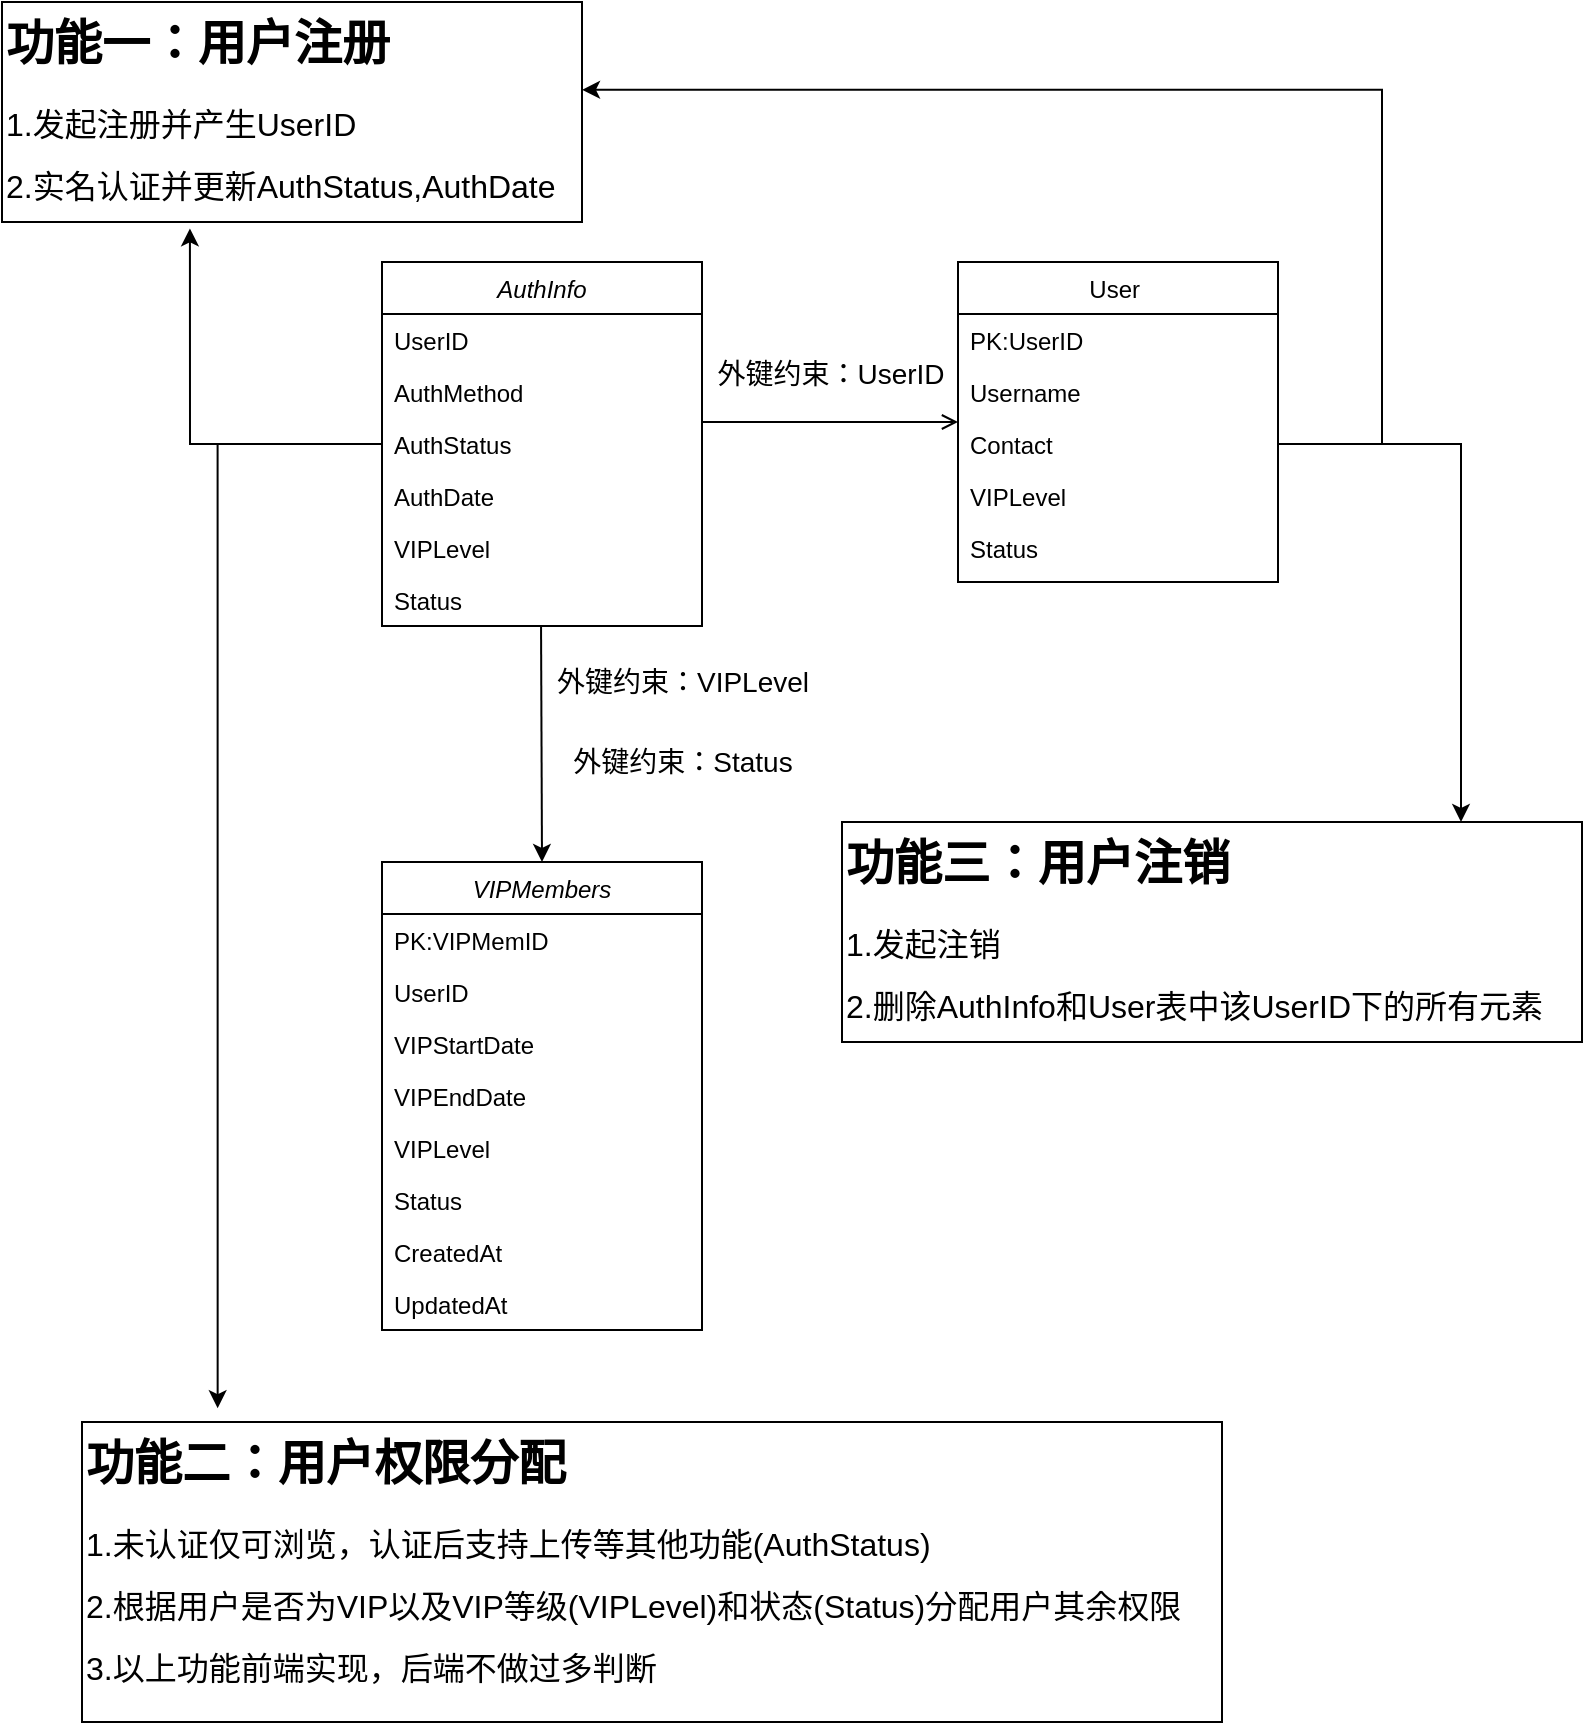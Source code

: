 <mxfile version="24.2.5" type="device">
  <diagram id="C5RBs43oDa-KdzZeNtuy" name="Page-1">
    <mxGraphModel dx="1194" dy="1826" grid="1" gridSize="10" guides="1" tooltips="1" connect="1" arrows="1" fold="1" page="1" pageScale="1" pageWidth="827" pageHeight="1169" math="0" shadow="0">
      <root>
        <mxCell id="WIyWlLk6GJQsqaUBKTNV-0" />
        <mxCell id="WIyWlLk6GJQsqaUBKTNV-1" parent="WIyWlLk6GJQsqaUBKTNV-0" />
        <mxCell id="zkfFHV4jXpPFQw0GAbJ--0" value="AuthInfo" style="swimlane;fontStyle=2;align=center;verticalAlign=top;childLayout=stackLayout;horizontal=1;startSize=26;horizontalStack=0;resizeParent=1;resizeLast=0;collapsible=1;marginBottom=0;rounded=0;shadow=0;strokeWidth=1;" parent="WIyWlLk6GJQsqaUBKTNV-1" vertex="1">
          <mxGeometry x="220" y="120" width="160" height="182" as="geometry">
            <mxRectangle x="220" y="120" width="160" height="26" as="alternateBounds" />
          </mxGeometry>
        </mxCell>
        <mxCell id="zkfFHV4jXpPFQw0GAbJ--1" value="UserID" style="text;align=left;verticalAlign=top;spacingLeft=4;spacingRight=4;overflow=hidden;rotatable=0;points=[[0,0.5],[1,0.5]];portConstraint=eastwest;" parent="zkfFHV4jXpPFQw0GAbJ--0" vertex="1">
          <mxGeometry y="26" width="160" height="26" as="geometry" />
        </mxCell>
        <mxCell id="zkfFHV4jXpPFQw0GAbJ--2" value="AuthMethod" style="text;align=left;verticalAlign=top;spacingLeft=4;spacingRight=4;overflow=hidden;rotatable=0;points=[[0,0.5],[1,0.5]];portConstraint=eastwest;rounded=0;shadow=0;html=0;" parent="zkfFHV4jXpPFQw0GAbJ--0" vertex="1">
          <mxGeometry y="52" width="160" height="26" as="geometry" />
        </mxCell>
        <mxCell id="zkfFHV4jXpPFQw0GAbJ--3" value="AuthStatus" style="text;align=left;verticalAlign=top;spacingLeft=4;spacingRight=4;overflow=hidden;rotatable=0;points=[[0,0.5],[1,0.5]];portConstraint=eastwest;rounded=0;shadow=0;html=0;" parent="zkfFHV4jXpPFQw0GAbJ--0" vertex="1">
          <mxGeometry y="78" width="160" height="26" as="geometry" />
        </mxCell>
        <mxCell id="zkfFHV4jXpPFQw0GAbJ--5" value="AuthDate" style="text;align=left;verticalAlign=top;spacingLeft=4;spacingRight=4;overflow=hidden;rotatable=0;points=[[0,0.5],[1,0.5]];portConstraint=eastwest;" parent="zkfFHV4jXpPFQw0GAbJ--0" vertex="1">
          <mxGeometry y="104" width="160" height="26" as="geometry" />
        </mxCell>
        <mxCell id="W47_JKM9ngyhWItxpHvx-0" value="VIPLevel" style="text;align=left;verticalAlign=top;spacingLeft=4;spacingRight=4;overflow=hidden;rotatable=0;points=[[0,0.5],[1,0.5]];portConstraint=eastwest;" parent="zkfFHV4jXpPFQw0GAbJ--0" vertex="1">
          <mxGeometry y="130" width="160" height="26" as="geometry" />
        </mxCell>
        <mxCell id="W47_JKM9ngyhWItxpHvx-1" value="Status" style="text;align=left;verticalAlign=top;spacingLeft=4;spacingRight=4;overflow=hidden;rotatable=0;points=[[0,0.5],[1,0.5]];portConstraint=eastwest;" parent="zkfFHV4jXpPFQw0GAbJ--0" vertex="1">
          <mxGeometry y="156" width="160" height="26" as="geometry" />
        </mxCell>
        <mxCell id="zkfFHV4jXpPFQw0GAbJ--17" value="User " style="swimlane;fontStyle=0;align=center;verticalAlign=top;childLayout=stackLayout;horizontal=1;startSize=26;horizontalStack=0;resizeParent=1;resizeLast=0;collapsible=1;marginBottom=0;rounded=0;shadow=0;strokeWidth=1;" parent="WIyWlLk6GJQsqaUBKTNV-1" vertex="1">
          <mxGeometry x="508" y="120" width="160" height="160" as="geometry">
            <mxRectangle x="550" y="140" width="160" height="26" as="alternateBounds" />
          </mxGeometry>
        </mxCell>
        <mxCell id="zkfFHV4jXpPFQw0GAbJ--18" value="PK:UserID" style="text;align=left;verticalAlign=top;spacingLeft=4;spacingRight=4;overflow=hidden;rotatable=0;points=[[0,0.5],[1,0.5]];portConstraint=eastwest;" parent="zkfFHV4jXpPFQw0GAbJ--17" vertex="1">
          <mxGeometry y="26" width="160" height="26" as="geometry" />
        </mxCell>
        <mxCell id="zkfFHV4jXpPFQw0GAbJ--19" value="Username" style="text;align=left;verticalAlign=top;spacingLeft=4;spacingRight=4;overflow=hidden;rotatable=0;points=[[0,0.5],[1,0.5]];portConstraint=eastwest;rounded=0;shadow=0;html=0;" parent="zkfFHV4jXpPFQw0GAbJ--17" vertex="1">
          <mxGeometry y="52" width="160" height="26" as="geometry" />
        </mxCell>
        <mxCell id="zkfFHV4jXpPFQw0GAbJ--20" value="Contact" style="text;align=left;verticalAlign=top;spacingLeft=4;spacingRight=4;overflow=hidden;rotatable=0;points=[[0,0.5],[1,0.5]];portConstraint=eastwest;rounded=0;shadow=0;html=0;" parent="zkfFHV4jXpPFQw0GAbJ--17" vertex="1">
          <mxGeometry y="78" width="160" height="26" as="geometry" />
        </mxCell>
        <mxCell id="zkfFHV4jXpPFQw0GAbJ--21" value="VIPLevel" style="text;align=left;verticalAlign=top;spacingLeft=4;spacingRight=4;overflow=hidden;rotatable=0;points=[[0,0.5],[1,0.5]];portConstraint=eastwest;rounded=0;shadow=0;html=0;" parent="zkfFHV4jXpPFQw0GAbJ--17" vertex="1">
          <mxGeometry y="104" width="160" height="26" as="geometry" />
        </mxCell>
        <mxCell id="zkfFHV4jXpPFQw0GAbJ--22" value="Status" style="text;align=left;verticalAlign=top;spacingLeft=4;spacingRight=4;overflow=hidden;rotatable=0;points=[[0,0.5],[1,0.5]];portConstraint=eastwest;rounded=0;shadow=0;html=0;" parent="zkfFHV4jXpPFQw0GAbJ--17" vertex="1">
          <mxGeometry y="130" width="160" height="26" as="geometry" />
        </mxCell>
        <mxCell id="zkfFHV4jXpPFQw0GAbJ--26" value="" style="endArrow=open;shadow=0;strokeWidth=1;rounded=0;curved=0;endFill=1;edgeStyle=elbowEdgeStyle;elbow=vertical;" parent="WIyWlLk6GJQsqaUBKTNV-1" source="zkfFHV4jXpPFQw0GAbJ--0" target="zkfFHV4jXpPFQw0GAbJ--17" edge="1">
          <mxGeometry x="0.5" y="41" relative="1" as="geometry">
            <mxPoint x="380" y="192" as="sourcePoint" />
            <mxPoint x="540" y="192" as="targetPoint" />
            <mxPoint x="-40" y="32" as="offset" />
          </mxGeometry>
        </mxCell>
        <mxCell id="zkfFHV4jXpPFQw0GAbJ--29" value="&lt;font style=&quot;font-size: 14px;&quot;&gt;外键约束：UserID&lt;/font&gt;" style="text;html=1;resizable=0;points=[];;align=center;verticalAlign=middle;labelBackgroundColor=none;rounded=0;shadow=0;strokeWidth=1;fontSize=12;strokeColor=#66FFFF;" parent="zkfFHV4jXpPFQw0GAbJ--26" vertex="1" connectable="0">
          <mxGeometry x="0.5" y="49" relative="1" as="geometry">
            <mxPoint x="-32" y="25" as="offset" />
          </mxGeometry>
        </mxCell>
        <mxCell id="W47_JKM9ngyhWItxpHvx-3" value="VIPMembers" style="swimlane;fontStyle=2;align=center;verticalAlign=top;childLayout=stackLayout;horizontal=1;startSize=26;horizontalStack=0;resizeParent=1;resizeLast=0;collapsible=1;marginBottom=0;rounded=0;shadow=0;strokeWidth=1;" parent="WIyWlLk6GJQsqaUBKTNV-1" vertex="1">
          <mxGeometry x="220" y="420" width="160" height="234" as="geometry">
            <mxRectangle x="220" y="120" width="160" height="26" as="alternateBounds" />
          </mxGeometry>
        </mxCell>
        <mxCell id="W47_JKM9ngyhWItxpHvx-4" value="PK:VIPMemID" style="text;align=left;verticalAlign=top;spacingLeft=4;spacingRight=4;overflow=hidden;rotatable=0;points=[[0,0.5],[1,0.5]];portConstraint=eastwest;" parent="W47_JKM9ngyhWItxpHvx-3" vertex="1">
          <mxGeometry y="26" width="160" height="26" as="geometry" />
        </mxCell>
        <mxCell id="W47_JKM9ngyhWItxpHvx-5" value="UserID" style="text;align=left;verticalAlign=top;spacingLeft=4;spacingRight=4;overflow=hidden;rotatable=0;points=[[0,0.5],[1,0.5]];portConstraint=eastwest;rounded=0;shadow=0;html=0;" parent="W47_JKM9ngyhWItxpHvx-3" vertex="1">
          <mxGeometry y="52" width="160" height="26" as="geometry" />
        </mxCell>
        <mxCell id="W47_JKM9ngyhWItxpHvx-6" value="VIPStartDate" style="text;align=left;verticalAlign=top;spacingLeft=4;spacingRight=4;overflow=hidden;rotatable=0;points=[[0,0.5],[1,0.5]];portConstraint=eastwest;rounded=0;shadow=0;html=0;" parent="W47_JKM9ngyhWItxpHvx-3" vertex="1">
          <mxGeometry y="78" width="160" height="26" as="geometry" />
        </mxCell>
        <mxCell id="W47_JKM9ngyhWItxpHvx-7" value="VIPEndDate" style="text;align=left;verticalAlign=top;spacingLeft=4;spacingRight=4;overflow=hidden;rotatable=0;points=[[0,0.5],[1,0.5]];portConstraint=eastwest;" parent="W47_JKM9ngyhWItxpHvx-3" vertex="1">
          <mxGeometry y="104" width="160" height="26" as="geometry" />
        </mxCell>
        <mxCell id="W47_JKM9ngyhWItxpHvx-8" value="VIPLevel" style="text;align=left;verticalAlign=top;spacingLeft=4;spacingRight=4;overflow=hidden;rotatable=0;points=[[0,0.5],[1,0.5]];portConstraint=eastwest;" parent="W47_JKM9ngyhWItxpHvx-3" vertex="1">
          <mxGeometry y="130" width="160" height="26" as="geometry" />
        </mxCell>
        <mxCell id="W47_JKM9ngyhWItxpHvx-9" value="Status" style="text;align=left;verticalAlign=top;spacingLeft=4;spacingRight=4;overflow=hidden;rotatable=0;points=[[0,0.5],[1,0.5]];portConstraint=eastwest;" parent="W47_JKM9ngyhWItxpHvx-3" vertex="1">
          <mxGeometry y="156" width="160" height="26" as="geometry" />
        </mxCell>
        <mxCell id="W47_JKM9ngyhWItxpHvx-11" value="CreatedAt" style="text;align=left;verticalAlign=top;spacingLeft=4;spacingRight=4;overflow=hidden;rotatable=0;points=[[0,0.5],[1,0.5]];portConstraint=eastwest;" parent="W47_JKM9ngyhWItxpHvx-3" vertex="1">
          <mxGeometry y="182" width="160" height="26" as="geometry" />
        </mxCell>
        <mxCell id="W47_JKM9ngyhWItxpHvx-12" value="UpdatedAt" style="text;align=left;verticalAlign=top;spacingLeft=4;spacingRight=4;overflow=hidden;rotatable=0;points=[[0,0.5],[1,0.5]];portConstraint=eastwest;" parent="W47_JKM9ngyhWItxpHvx-3" vertex="1">
          <mxGeometry y="208" width="160" height="26" as="geometry" />
        </mxCell>
        <mxCell id="W47_JKM9ngyhWItxpHvx-10" value="" style="endArrow=classic;html=1;rounded=0;exitX=0.497;exitY=1;exitDx=0;exitDy=0;exitPerimeter=0;entryX=0.5;entryY=0;entryDx=0;entryDy=0;" parent="WIyWlLk6GJQsqaUBKTNV-1" source="W47_JKM9ngyhWItxpHvx-1" target="W47_JKM9ngyhWItxpHvx-3" edge="1">
          <mxGeometry width="50" height="50" relative="1" as="geometry">
            <mxPoint x="670" y="470" as="sourcePoint" />
            <mxPoint x="720" y="420" as="targetPoint" />
          </mxGeometry>
        </mxCell>
        <mxCell id="W47_JKM9ngyhWItxpHvx-13" value="&lt;font style=&quot;font-size: 14px;&quot;&gt;外键约束：VIPLevel&lt;/font&gt;" style="text;html=1;resizable=0;points=[];;align=center;verticalAlign=middle;labelBackgroundColor=none;rounded=0;shadow=0;strokeWidth=1;fontSize=12;strokeColor=#66FFFF;" parent="WIyWlLk6GJQsqaUBKTNV-1" vertex="1" connectable="0">
          <mxGeometry x="370" y="330" as="geometry" />
        </mxCell>
        <mxCell id="W47_JKM9ngyhWItxpHvx-14" value="&lt;font style=&quot;font-size: 14px;&quot;&gt;外键约束：Status&lt;/font&gt;" style="text;html=1;resizable=0;points=[];;align=center;verticalAlign=middle;labelBackgroundColor=none;rounded=0;shadow=0;strokeWidth=1;fontSize=12;strokeColor=#66FFFF;" parent="WIyWlLk6GJQsqaUBKTNV-1" vertex="1" connectable="0">
          <mxGeometry x="370" y="370" as="geometry" />
        </mxCell>
        <mxCell id="W47_JKM9ngyhWItxpHvx-17" value="&lt;h1 style=&quot;margin-top: 0px;&quot;&gt;功能一：用户注册&lt;/h1&gt;&lt;p&gt;&lt;font size=&quot;3&quot;&gt;1.发起注册并产生UserID&lt;/font&gt;&lt;/p&gt;&lt;p&gt;&lt;font size=&quot;3&quot;&gt;2.实名认证并更新AuthStatus,AuthDate&lt;/font&gt;&lt;/p&gt;" style="text;html=1;whiteSpace=wrap;overflow=hidden;rounded=0;strokeColor=#000000;" parent="WIyWlLk6GJQsqaUBKTNV-1" vertex="1">
          <mxGeometry x="30" y="-10" width="290" height="110" as="geometry" />
        </mxCell>
        <mxCell id="W47_JKM9ngyhWItxpHvx-18" value="&lt;h1 style=&quot;margin-top: 0px;&quot;&gt;功能二：用户权限分配&lt;/h1&gt;&lt;p&gt;&lt;font size=&quot;3&quot;&gt;1.未认证仅可浏览，认证后支持上传等其他功能(AuthStatus)&lt;/font&gt;&lt;/p&gt;&lt;p&gt;&lt;font size=&quot;3&quot;&gt;2.根据用户是否为VIP以及VIP等级(VIPLevel)和状态(Status)分配用户其余权限&lt;/font&gt;&lt;/p&gt;&lt;p&gt;&lt;font size=&quot;3&quot;&gt;3.以上功能前端实现，后端不做过多判断&lt;/font&gt;&lt;/p&gt;" style="text;html=1;whiteSpace=wrap;overflow=hidden;rounded=0;strokeColor=#000000;" parent="WIyWlLk6GJQsqaUBKTNV-1" vertex="1">
          <mxGeometry x="70" y="700" width="570" height="150" as="geometry" />
        </mxCell>
        <mxCell id="W47_JKM9ngyhWItxpHvx-20" style="edgeStyle=orthogonalEdgeStyle;rounded=0;orthogonalLoop=1;jettySize=auto;html=1;exitX=0;exitY=0.5;exitDx=0;exitDy=0;entryX=0.324;entryY=1.029;entryDx=0;entryDy=0;entryPerimeter=0;" parent="WIyWlLk6GJQsqaUBKTNV-1" source="zkfFHV4jXpPFQw0GAbJ--3" target="W47_JKM9ngyhWItxpHvx-17" edge="1">
          <mxGeometry relative="1" as="geometry" />
        </mxCell>
        <mxCell id="W47_JKM9ngyhWItxpHvx-22" style="edgeStyle=orthogonalEdgeStyle;rounded=0;orthogonalLoop=1;jettySize=auto;html=1;exitX=0;exitY=0.5;exitDx=0;exitDy=0;entryX=0.119;entryY=-0.046;entryDx=0;entryDy=0;entryPerimeter=0;" parent="WIyWlLk6GJQsqaUBKTNV-1" source="zkfFHV4jXpPFQw0GAbJ--3" target="W47_JKM9ngyhWItxpHvx-18" edge="1">
          <mxGeometry relative="1" as="geometry">
            <Array as="points">
              <mxPoint x="138" y="211" />
            </Array>
          </mxGeometry>
        </mxCell>
        <mxCell id="W47_JKM9ngyhWItxpHvx-23" value="&lt;h1 style=&quot;margin-top: 0px;&quot;&gt;功能三：用户注销&lt;/h1&gt;&lt;p&gt;&lt;font size=&quot;3&quot;&gt;1.发起注销&lt;/font&gt;&lt;/p&gt;&lt;p&gt;&lt;font size=&quot;3&quot;&gt;2.删除AuthInfo和User表中该UserID下的所有元素&lt;/font&gt;&lt;/p&gt;" style="text;html=1;whiteSpace=wrap;overflow=hidden;rounded=0;strokeColor=#000000;" parent="WIyWlLk6GJQsqaUBKTNV-1" vertex="1">
          <mxGeometry x="450" y="400" width="370" height="110" as="geometry" />
        </mxCell>
        <mxCell id="W47_JKM9ngyhWItxpHvx-25" style="edgeStyle=orthogonalEdgeStyle;rounded=0;orthogonalLoop=1;jettySize=auto;html=1;exitX=1;exitY=0.5;exitDx=0;exitDy=0;entryX=1;entryY=0.399;entryDx=0;entryDy=0;entryPerimeter=0;" parent="WIyWlLk6GJQsqaUBKTNV-1" source="zkfFHV4jXpPFQw0GAbJ--20" target="W47_JKM9ngyhWItxpHvx-17" edge="1">
          <mxGeometry relative="1" as="geometry">
            <Array as="points">
              <mxPoint x="720" y="211" />
              <mxPoint x="720" y="34" />
            </Array>
          </mxGeometry>
        </mxCell>
        <mxCell id="W47_JKM9ngyhWItxpHvx-27" style="edgeStyle=orthogonalEdgeStyle;rounded=0;orthogonalLoop=1;jettySize=auto;html=1;exitX=1;exitY=0.5;exitDx=0;exitDy=0;entryX=0.75;entryY=0;entryDx=0;entryDy=0;" parent="WIyWlLk6GJQsqaUBKTNV-1" edge="1">
          <mxGeometry relative="1" as="geometry">
            <mxPoint x="700" y="211" as="sourcePoint" />
            <mxPoint x="759.5" y="400" as="targetPoint" />
            <Array as="points">
              <mxPoint x="759" y="211" />
            </Array>
          </mxGeometry>
        </mxCell>
      </root>
    </mxGraphModel>
  </diagram>
</mxfile>
